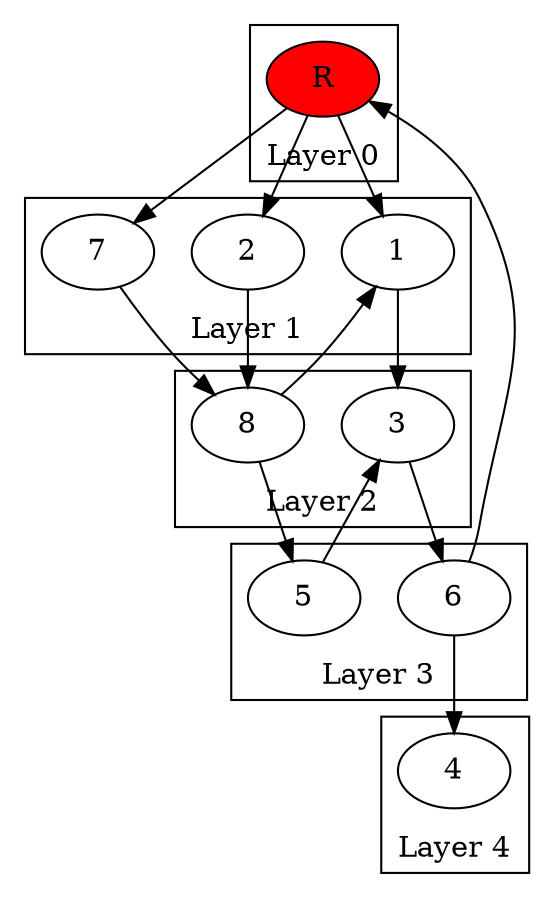 digraph test {
	compound=true
	labelloc=b
	subgraph cluster_0 {
		label="Layer 0"
		R [fillcolor="#ff0000" style=filled]
	}
	subgraph cluster_1 {
		label="Layer 1"
		1
		2
		7
	}
	subgraph cluster_2 {
		label="Layer 2"
		3
		8
	}
	subgraph cluster_3 {
		label="Layer 3"
		5
		6
	}
	subgraph cluster_4 {
		label="Layer 4"
		4
	}
	R -> 1
	R -> 2
	R -> 7
	1 -> 3
	2 -> 8
	7 -> 8
	8 -> 1
	8 -> 5
	3 -> 6
	5 -> 3
	6 -> R
	6 -> 4
}
